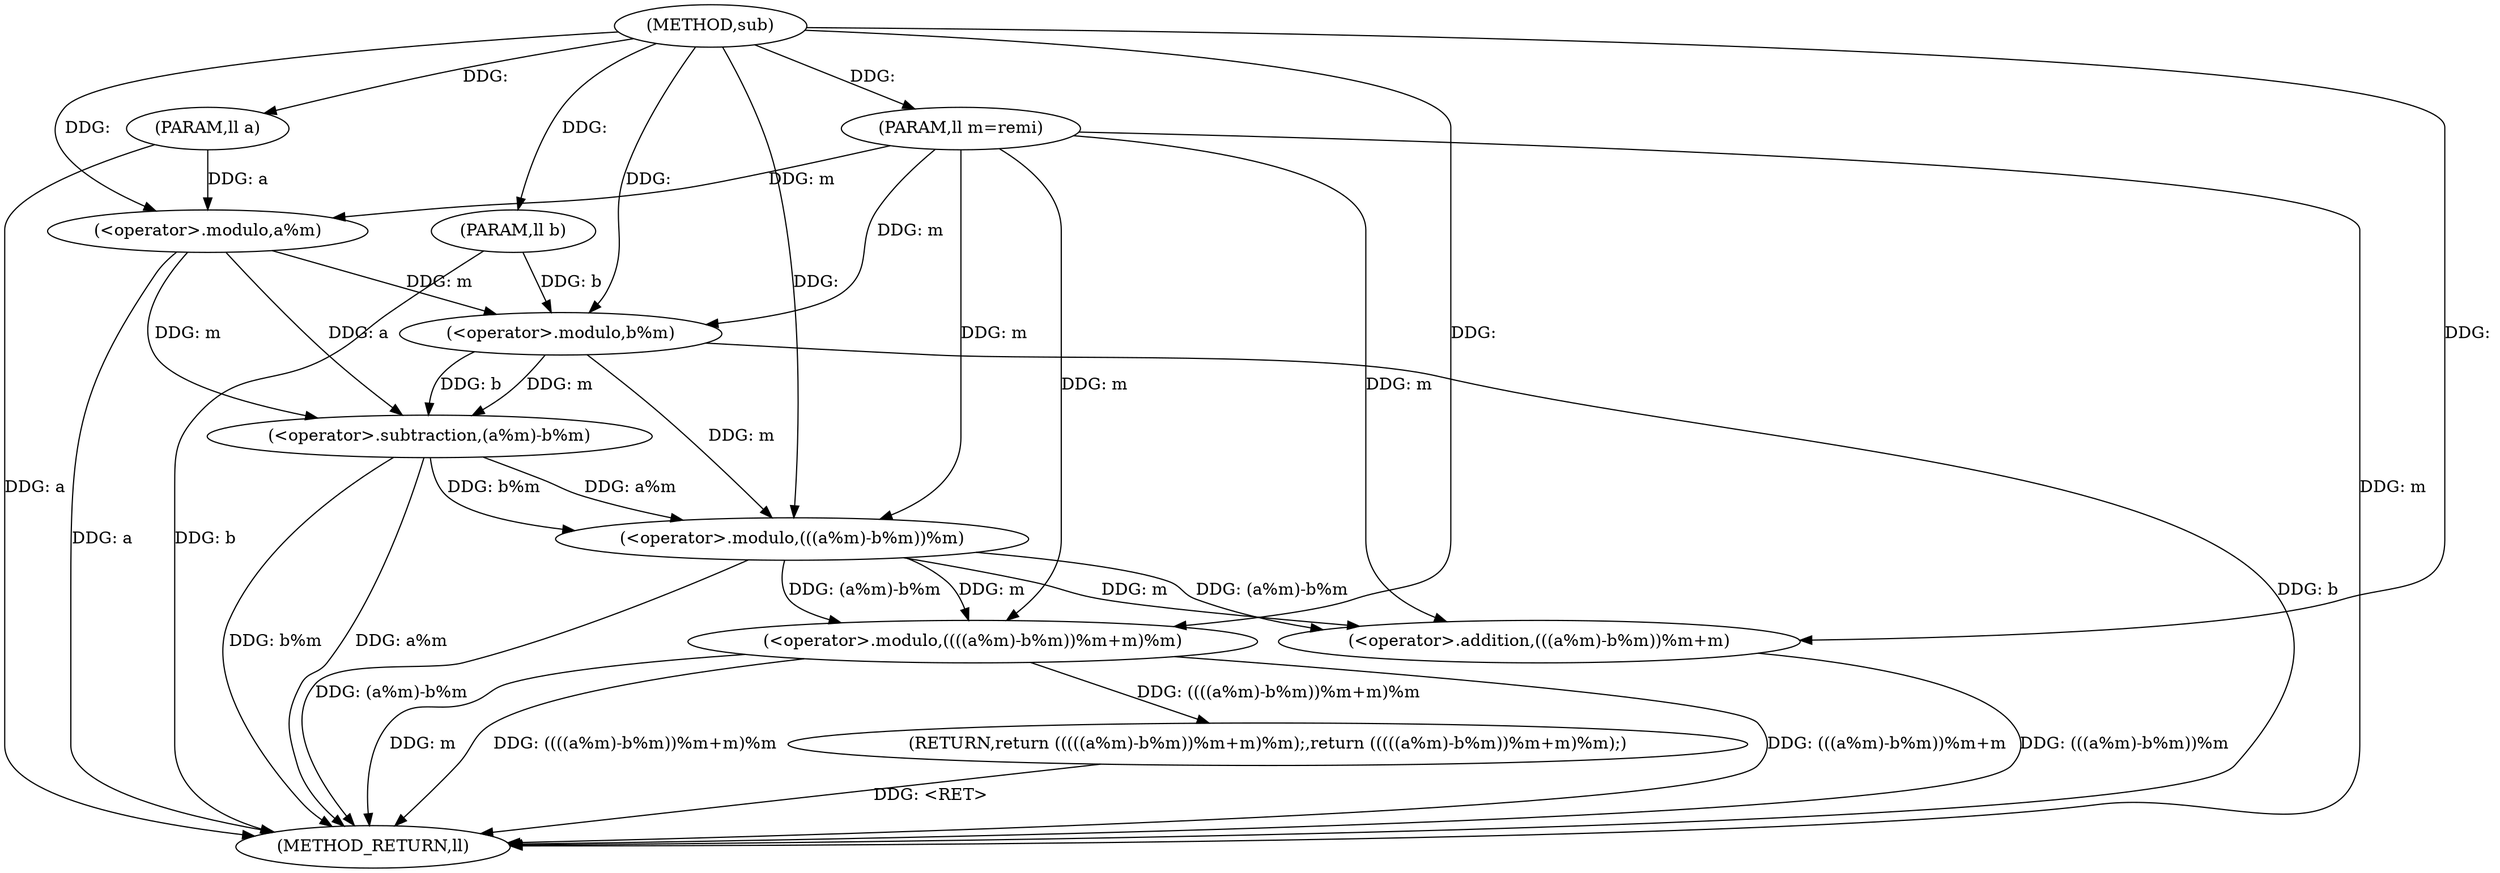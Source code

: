 digraph "sub" {  
"1000305" [label = "(METHOD,sub)" ]
"1000324" [label = "(METHOD_RETURN,ll)" ]
"1000306" [label = "(PARAM,ll a)" ]
"1000307" [label = "(PARAM,ll b)" ]
"1000308" [label = "(PARAM,ll m=remi)" ]
"1000310" [label = "(RETURN,return (((((a%m)-b%m))%m+m)%m);,return (((((a%m)-b%m))%m+m)%m);)" ]
"1000311" [label = "(<operator>.modulo,((((a%m)-b%m))%m+m)%m)" ]
"1000312" [label = "(<operator>.addition,(((a%m)-b%m))%m+m)" ]
"1000313" [label = "(<operator>.modulo,(((a%m)-b%m))%m)" ]
"1000314" [label = "(<operator>.subtraction,(a%m)-b%m)" ]
"1000315" [label = "(<operator>.modulo,a%m)" ]
"1000318" [label = "(<operator>.modulo,b%m)" ]
  "1000310" -> "1000324"  [ label = "DDG: <RET>"] 
  "1000306" -> "1000324"  [ label = "DDG: a"] 
  "1000307" -> "1000324"  [ label = "DDG: b"] 
  "1000308" -> "1000324"  [ label = "DDG: m"] 
  "1000315" -> "1000324"  [ label = "DDG: a"] 
  "1000314" -> "1000324"  [ label = "DDG: a%m"] 
  "1000318" -> "1000324"  [ label = "DDG: b"] 
  "1000314" -> "1000324"  [ label = "DDG: b%m"] 
  "1000313" -> "1000324"  [ label = "DDG: (a%m)-b%m"] 
  "1000312" -> "1000324"  [ label = "DDG: (((a%m)-b%m))%m"] 
  "1000311" -> "1000324"  [ label = "DDG: (((a%m)-b%m))%m+m"] 
  "1000311" -> "1000324"  [ label = "DDG: m"] 
  "1000311" -> "1000324"  [ label = "DDG: ((((a%m)-b%m))%m+m)%m"] 
  "1000305" -> "1000306"  [ label = "DDG: "] 
  "1000305" -> "1000307"  [ label = "DDG: "] 
  "1000305" -> "1000308"  [ label = "DDG: "] 
  "1000311" -> "1000310"  [ label = "DDG: ((((a%m)-b%m))%m+m)%m"] 
  "1000313" -> "1000311"  [ label = "DDG: m"] 
  "1000308" -> "1000311"  [ label = "DDG: m"] 
  "1000305" -> "1000311"  [ label = "DDG: "] 
  "1000313" -> "1000311"  [ label = "DDG: (a%m)-b%m"] 
  "1000313" -> "1000312"  [ label = "DDG: m"] 
  "1000313" -> "1000312"  [ label = "DDG: (a%m)-b%m"] 
  "1000308" -> "1000312"  [ label = "DDG: m"] 
  "1000305" -> "1000312"  [ label = "DDG: "] 
  "1000314" -> "1000313"  [ label = "DDG: b%m"] 
  "1000314" -> "1000313"  [ label = "DDG: a%m"] 
  "1000318" -> "1000313"  [ label = "DDG: m"] 
  "1000308" -> "1000313"  [ label = "DDG: m"] 
  "1000305" -> "1000313"  [ label = "DDG: "] 
  "1000315" -> "1000314"  [ label = "DDG: m"] 
  "1000315" -> "1000314"  [ label = "DDG: a"] 
  "1000318" -> "1000314"  [ label = "DDG: m"] 
  "1000318" -> "1000314"  [ label = "DDG: b"] 
  "1000306" -> "1000315"  [ label = "DDG: a"] 
  "1000305" -> "1000315"  [ label = "DDG: "] 
  "1000308" -> "1000315"  [ label = "DDG: m"] 
  "1000307" -> "1000318"  [ label = "DDG: b"] 
  "1000305" -> "1000318"  [ label = "DDG: "] 
  "1000315" -> "1000318"  [ label = "DDG: m"] 
  "1000308" -> "1000318"  [ label = "DDG: m"] 
}
